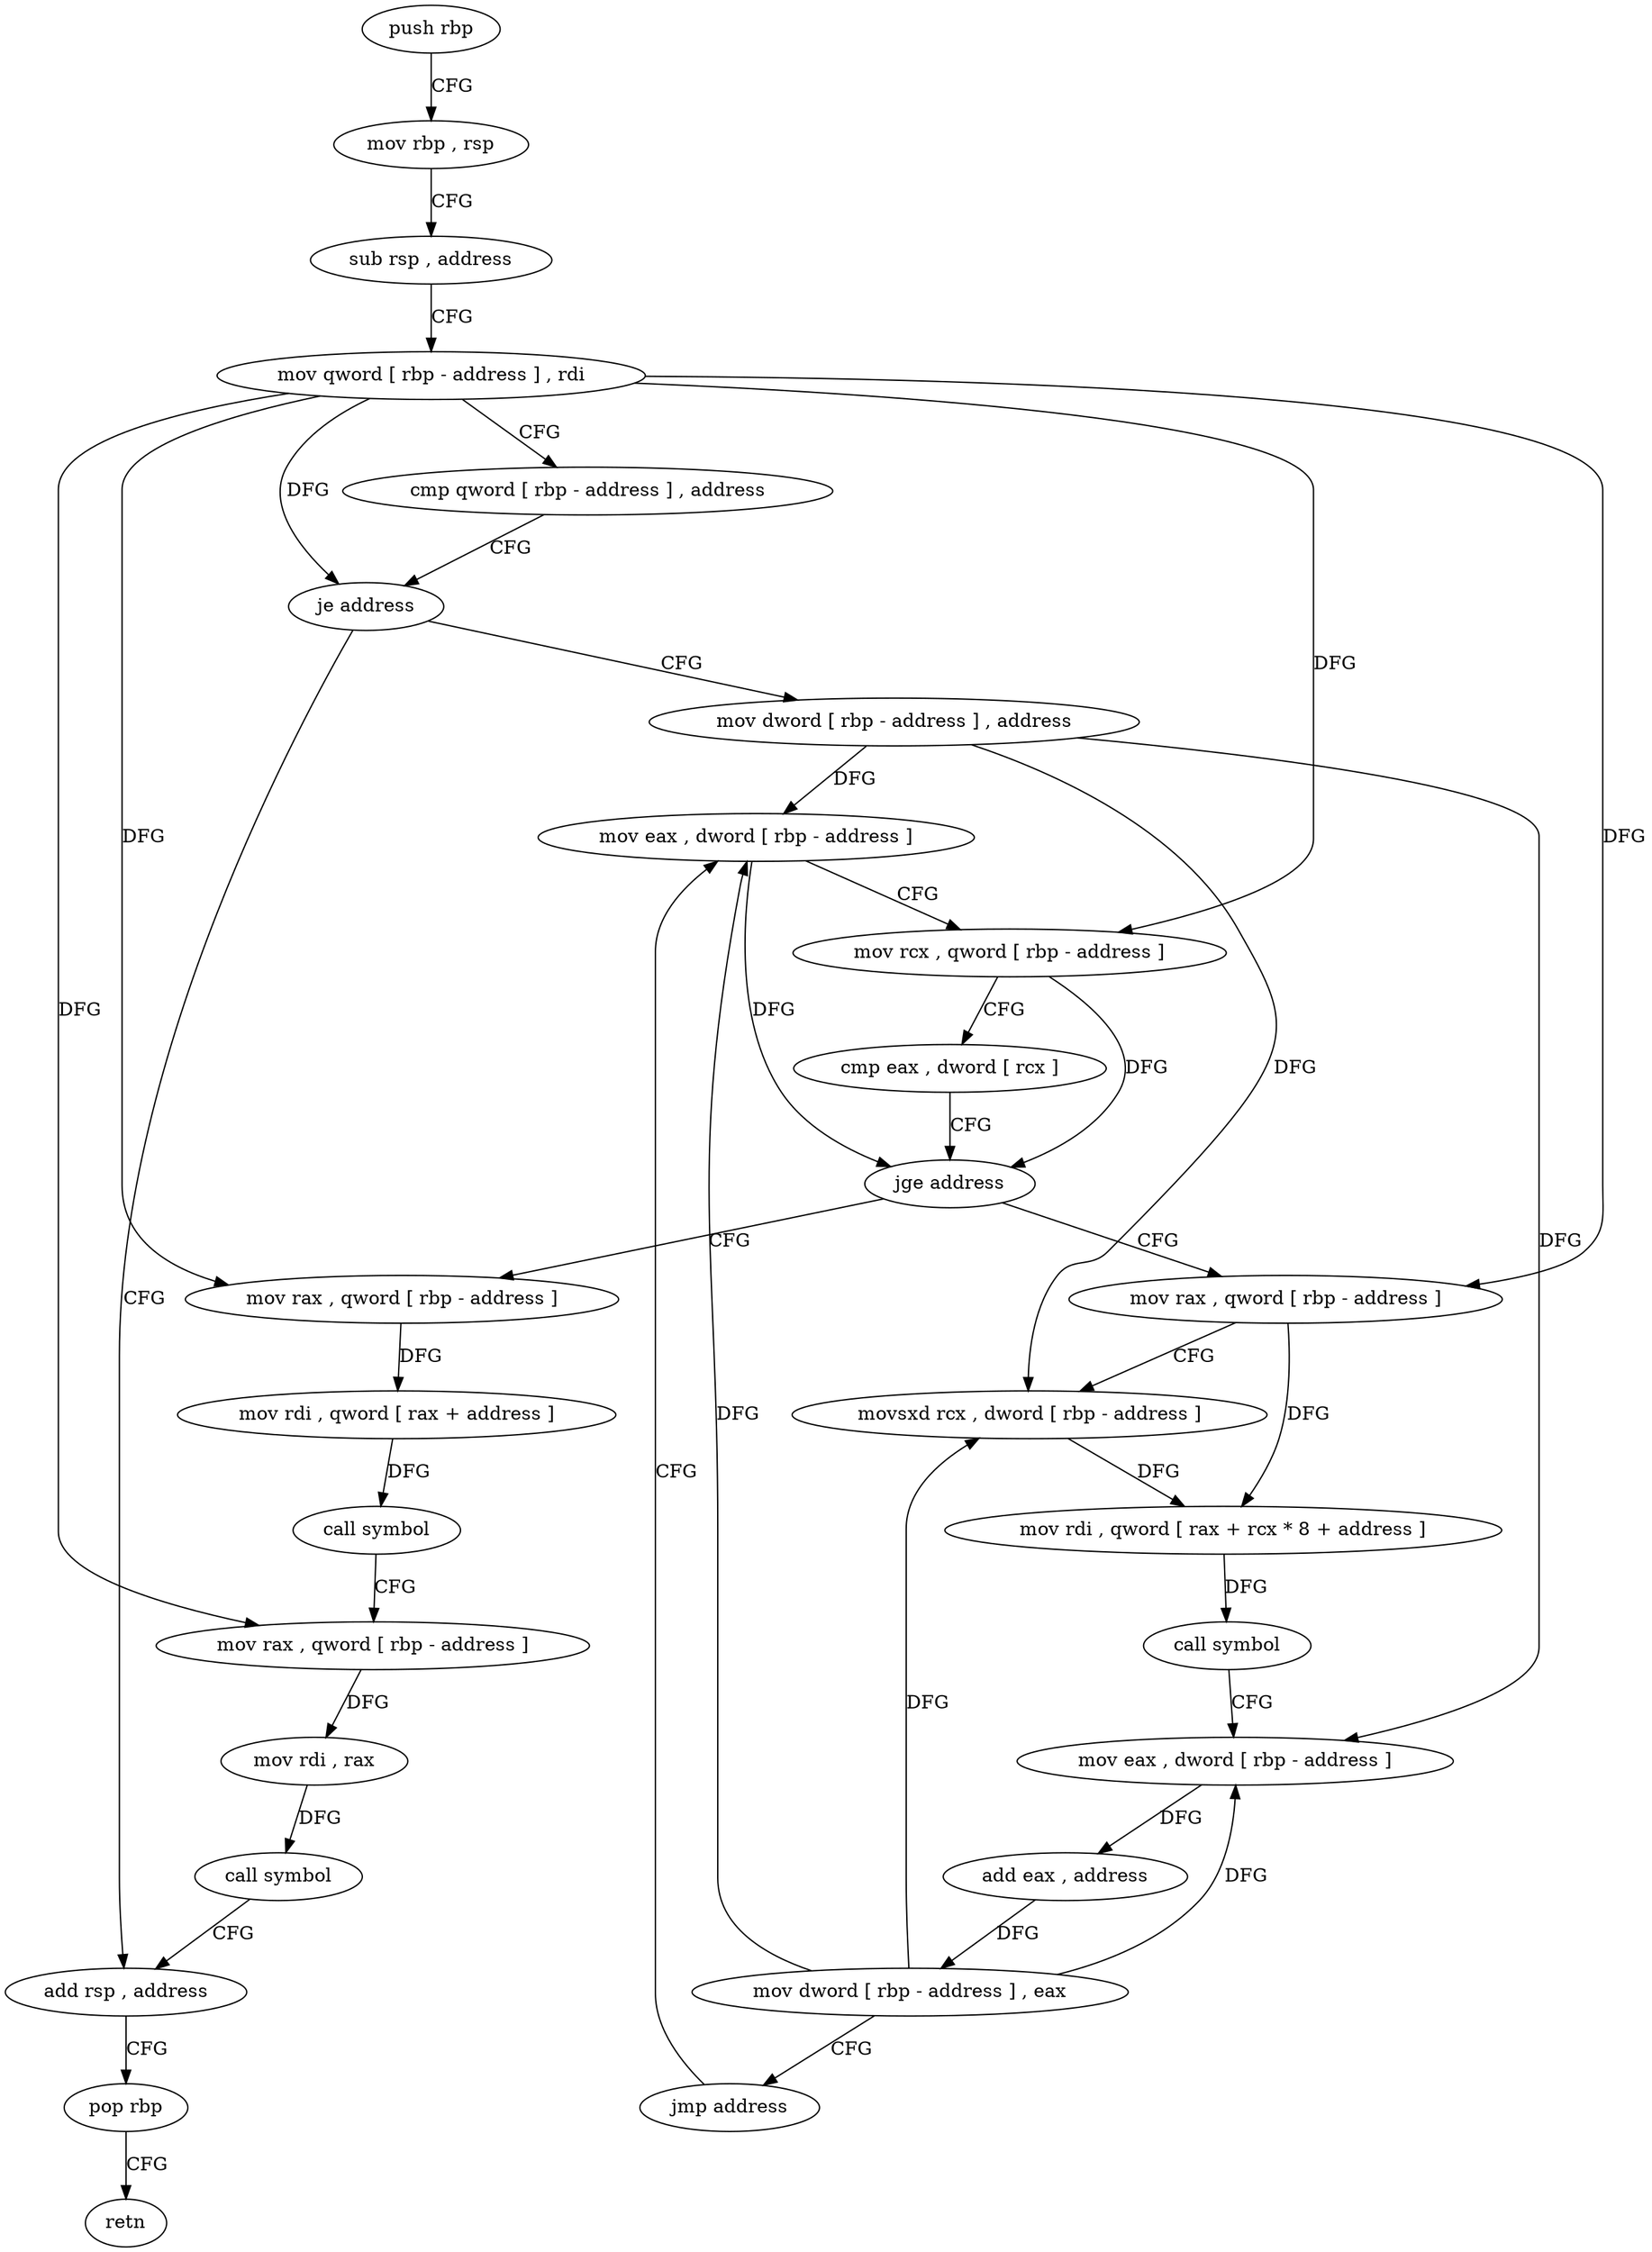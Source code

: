digraph "func" {
"73824" [label = "push rbp" ]
"73825" [label = "mov rbp , rsp" ]
"73828" [label = "sub rsp , address" ]
"73832" [label = "mov qword [ rbp - address ] , rdi" ]
"73836" [label = "cmp qword [ rbp - address ] , address" ]
"73841" [label = "je address" ]
"73929" [label = "add rsp , address" ]
"73847" [label = "mov dword [ rbp - address ] , address" ]
"73933" [label = "pop rbp" ]
"73934" [label = "retn" ]
"73854" [label = "mov eax , dword [ rbp - address ]" ]
"73901" [label = "mov rax , qword [ rbp - address ]" ]
"73905" [label = "mov rdi , qword [ rax + address ]" ]
"73912" [label = "call symbol" ]
"73917" [label = "mov rax , qword [ rbp - address ]" ]
"73921" [label = "mov rdi , rax" ]
"73924" [label = "call symbol" ]
"73869" [label = "mov rax , qword [ rbp - address ]" ]
"73873" [label = "movsxd rcx , dword [ rbp - address ]" ]
"73877" [label = "mov rdi , qword [ rax + rcx * 8 + address ]" ]
"73882" [label = "call symbol" ]
"73887" [label = "mov eax , dword [ rbp - address ]" ]
"73890" [label = "add eax , address" ]
"73893" [label = "mov dword [ rbp - address ] , eax" ]
"73896" [label = "jmp address" ]
"73857" [label = "mov rcx , qword [ rbp - address ]" ]
"73861" [label = "cmp eax , dword [ rcx ]" ]
"73863" [label = "jge address" ]
"73824" -> "73825" [ label = "CFG" ]
"73825" -> "73828" [ label = "CFG" ]
"73828" -> "73832" [ label = "CFG" ]
"73832" -> "73836" [ label = "CFG" ]
"73832" -> "73841" [ label = "DFG" ]
"73832" -> "73857" [ label = "DFG" ]
"73832" -> "73901" [ label = "DFG" ]
"73832" -> "73917" [ label = "DFG" ]
"73832" -> "73869" [ label = "DFG" ]
"73836" -> "73841" [ label = "CFG" ]
"73841" -> "73929" [ label = "CFG" ]
"73841" -> "73847" [ label = "CFG" ]
"73929" -> "73933" [ label = "CFG" ]
"73847" -> "73854" [ label = "DFG" ]
"73847" -> "73873" [ label = "DFG" ]
"73847" -> "73887" [ label = "DFG" ]
"73933" -> "73934" [ label = "CFG" ]
"73854" -> "73857" [ label = "CFG" ]
"73854" -> "73863" [ label = "DFG" ]
"73901" -> "73905" [ label = "DFG" ]
"73905" -> "73912" [ label = "DFG" ]
"73912" -> "73917" [ label = "CFG" ]
"73917" -> "73921" [ label = "DFG" ]
"73921" -> "73924" [ label = "DFG" ]
"73924" -> "73929" [ label = "CFG" ]
"73869" -> "73873" [ label = "CFG" ]
"73869" -> "73877" [ label = "DFG" ]
"73873" -> "73877" [ label = "DFG" ]
"73877" -> "73882" [ label = "DFG" ]
"73882" -> "73887" [ label = "CFG" ]
"73887" -> "73890" [ label = "DFG" ]
"73890" -> "73893" [ label = "DFG" ]
"73893" -> "73896" [ label = "CFG" ]
"73893" -> "73854" [ label = "DFG" ]
"73893" -> "73873" [ label = "DFG" ]
"73893" -> "73887" [ label = "DFG" ]
"73896" -> "73854" [ label = "CFG" ]
"73857" -> "73861" [ label = "CFG" ]
"73857" -> "73863" [ label = "DFG" ]
"73861" -> "73863" [ label = "CFG" ]
"73863" -> "73901" [ label = "CFG" ]
"73863" -> "73869" [ label = "CFG" ]
}
